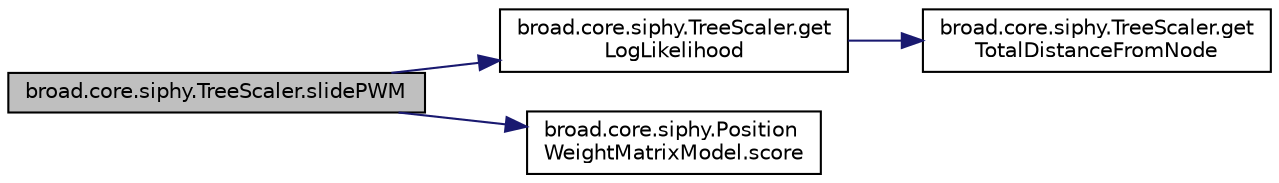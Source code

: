 digraph "broad.core.siphy.TreeScaler.slidePWM"
{
  edge [fontname="Helvetica",fontsize="10",labelfontname="Helvetica",labelfontsize="10"];
  node [fontname="Helvetica",fontsize="10",shape=record];
  rankdir="LR";
  Node1 [label="broad.core.siphy.TreeScaler.slidePWM",height=0.2,width=0.4,color="black", fillcolor="grey75", style="filled" fontcolor="black"];
  Node1 -> Node2 [color="midnightblue",fontsize="10",style="solid",fontname="Helvetica"];
  Node2 [label="broad.core.siphy.TreeScaler.get\lLogLikelihood",height=0.2,width=0.4,color="black", fillcolor="white", style="filled",URL="$classbroad_1_1core_1_1siphy_1_1_tree_scaler.html#aa28eca418572c1475df5d267edaa9487"];
  Node2 -> Node3 [color="midnightblue",fontsize="10",style="solid",fontname="Helvetica"];
  Node3 [label="broad.core.siphy.TreeScaler.get\lTotalDistanceFromNode",height=0.2,width=0.4,color="black", fillcolor="white", style="filled",URL="$classbroad_1_1core_1_1siphy_1_1_tree_scaler.html#add956377753d6a650493d0fae59994b0"];
  Node1 -> Node4 [color="midnightblue",fontsize="10",style="solid",fontname="Helvetica"];
  Node4 [label="broad.core.siphy.Position\lWeightMatrixModel.score",height=0.2,width=0.4,color="black", fillcolor="white", style="filled",URL="$classbroad_1_1core_1_1siphy_1_1_position_weight_matrix_model.html#ac2c476fbc2a41fc8408553365bf4e0bc"];
}
